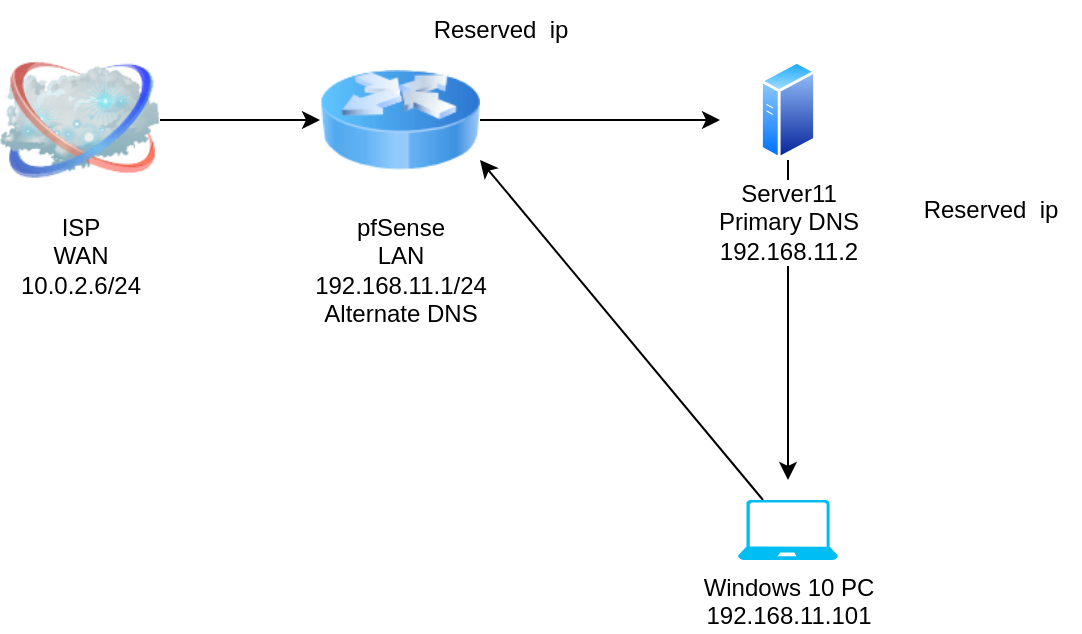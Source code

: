 <mxfile>
    <diagram id="DRbr_4VcOT6r8VlXRneQ" name="Page-1">
        <mxGraphModel dx="1132" dy="528" grid="1" gridSize="10" guides="1" tooltips="1" connect="1" arrows="1" fold="1" page="1" pageScale="1" pageWidth="850" pageHeight="1100" math="0" shadow="0">
            <root>
                <mxCell id="0"/>
                <mxCell id="1" parent="0"/>
                <mxCell id="12" style="edgeStyle=none;html=1;" edge="1" parent="1" source="2">
                    <mxGeometry relative="1" as="geometry">
                        <mxPoint x="490" y="100" as="targetPoint"/>
                    </mxGeometry>
                </mxCell>
                <mxCell id="2" value="pfSense&lt;br&gt;LAN&lt;br&gt;192.168.11.1/24&lt;br&gt;Alternate DNS" style="image;html=1;image=img/lib/clip_art/networking/Router_Icon_128x128.png" vertex="1" parent="1">
                    <mxGeometry x="290" y="60" width="80" height="80" as="geometry"/>
                </mxCell>
                <mxCell id="11" value="" style="edgeStyle=none;html=1;" edge="1" parent="1" source="3" target="2">
                    <mxGeometry relative="1" as="geometry"/>
                </mxCell>
                <mxCell id="3" value="ISP&lt;br&gt;WAN&lt;br&gt;10.0.2.6/24" style="image;html=1;image=img/lib/clip_art/networking/Cloud_128x128.png" vertex="1" parent="1">
                    <mxGeometry x="130" y="60" width="80" height="80" as="geometry"/>
                </mxCell>
                <mxCell id="13" style="edgeStyle=none;html=1;" edge="1" parent="1" source="4">
                    <mxGeometry relative="1" as="geometry">
                        <mxPoint x="524" y="280" as="targetPoint"/>
                    </mxGeometry>
                </mxCell>
                <mxCell id="4" value="Server11&lt;br&gt;Primary DNS&lt;br&gt;192.168.11.2" style="aspect=fixed;perimeter=ellipsePerimeter;html=1;align=center;shadow=0;dashed=0;spacingTop=3;image;image=img/lib/active_directory/generic_server.svg;" vertex="1" parent="1">
                    <mxGeometry x="510" y="70" width="28.0" height="50" as="geometry"/>
                </mxCell>
                <mxCell id="15" style="edgeStyle=none;html=1;entryX=1;entryY=0.75;entryDx=0;entryDy=0;" edge="1" parent="1" source="7" target="2">
                    <mxGeometry relative="1" as="geometry">
                        <mxPoint x="380" y="140" as="targetPoint"/>
                    </mxGeometry>
                </mxCell>
                <mxCell id="7" value="Windows 10 PC&lt;br&gt;192.168.11.101" style="verticalLabelPosition=bottom;html=1;verticalAlign=top;align=center;strokeColor=none;fillColor=#00BEF2;shape=mxgraph.azure.laptop;pointerEvents=1;" vertex="1" parent="1">
                    <mxGeometry x="499" y="290" width="50" height="30" as="geometry"/>
                </mxCell>
                <mxCell id="8" value="Reserved&amp;nbsp; ip&lt;br&gt;" style="text;html=1;align=center;verticalAlign=middle;resizable=0;points=[];autosize=1;strokeColor=none;fillColor=none;" vertex="1" parent="1">
                    <mxGeometry x="580" y="130" width="90" height="30" as="geometry"/>
                </mxCell>
                <mxCell id="9" value="Reserved&amp;nbsp; ip&lt;br&gt;" style="text;html=1;align=center;verticalAlign=middle;resizable=0;points=[];autosize=1;strokeColor=none;fillColor=none;" vertex="1" parent="1">
                    <mxGeometry x="335" y="40" width="90" height="30" as="geometry"/>
                </mxCell>
            </root>
        </mxGraphModel>
    </diagram>
</mxfile>